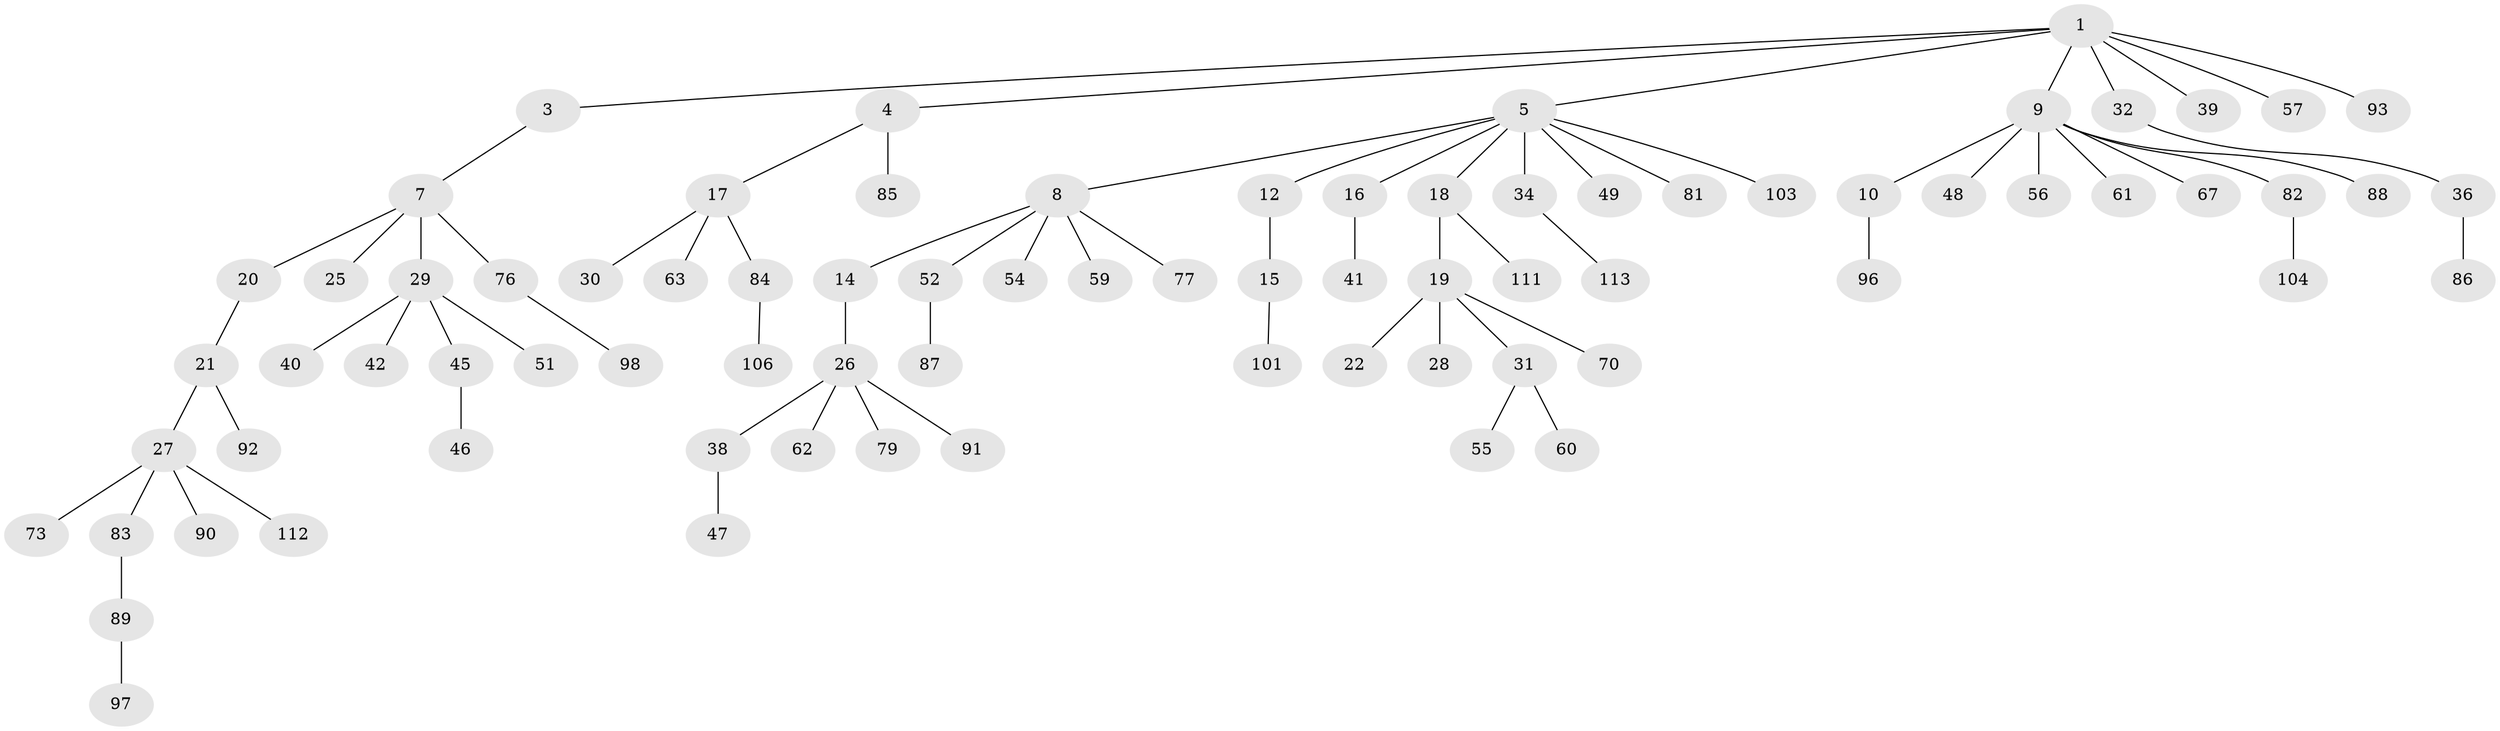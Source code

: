 // Generated by graph-tools (version 1.1) at 2025/52/02/27/25 19:52:13]
// undirected, 78 vertices, 77 edges
graph export_dot {
graph [start="1"]
  node [color=gray90,style=filled];
  1 [super="+2"];
  3 [super="+65"];
  4 [super="+6"];
  5 [super="+11"];
  7 [super="+72"];
  8 [super="+13"];
  9 [super="+37"];
  10;
  12;
  14 [super="+23"];
  15 [super="+24"];
  16 [super="+102"];
  17;
  18 [super="+66"];
  19 [super="+35"];
  20;
  21;
  22;
  25 [super="+107"];
  26 [super="+58"];
  27 [super="+53"];
  28;
  29 [super="+33"];
  30;
  31 [super="+69"];
  32;
  34 [super="+43"];
  36 [super="+78"];
  38 [super="+95"];
  39;
  40 [super="+44"];
  41 [super="+50"];
  42;
  45;
  46;
  47;
  48;
  49 [super="+108"];
  51 [super="+75"];
  52 [super="+68"];
  54 [super="+109"];
  55 [super="+74"];
  56;
  57 [super="+64"];
  59 [super="+110"];
  60 [super="+71"];
  61;
  62;
  63;
  67;
  70;
  73;
  76 [super="+80"];
  77;
  79;
  81;
  82;
  83;
  84;
  85;
  86 [super="+105"];
  87;
  88;
  89;
  90 [super="+94"];
  91 [super="+100"];
  92;
  93;
  96;
  97;
  98 [super="+99"];
  101;
  103;
  104;
  106;
  111;
  112;
  113;
  1 -- 3;
  1 -- 5;
  1 -- 9;
  1 -- 57;
  1 -- 32;
  1 -- 4;
  1 -- 39;
  1 -- 93;
  3 -- 7;
  4 -- 85;
  4 -- 17;
  5 -- 8;
  5 -- 18;
  5 -- 34;
  5 -- 49;
  5 -- 81;
  5 -- 16;
  5 -- 12;
  5 -- 103;
  7 -- 20;
  7 -- 25;
  7 -- 29;
  7 -- 76;
  8 -- 14;
  8 -- 59;
  8 -- 52;
  8 -- 77;
  8 -- 54;
  9 -- 10;
  9 -- 48;
  9 -- 56;
  9 -- 88;
  9 -- 82;
  9 -- 67;
  9 -- 61;
  10 -- 96;
  12 -- 15;
  14 -- 26;
  15 -- 101;
  16 -- 41;
  17 -- 30;
  17 -- 63;
  17 -- 84;
  18 -- 19;
  18 -- 111;
  19 -- 22;
  19 -- 28;
  19 -- 31;
  19 -- 70;
  20 -- 21;
  21 -- 27;
  21 -- 92;
  26 -- 38;
  26 -- 62;
  26 -- 91;
  26 -- 79;
  27 -- 73;
  27 -- 112;
  27 -- 83;
  27 -- 90;
  29 -- 40;
  29 -- 51;
  29 -- 42;
  29 -- 45;
  31 -- 55;
  31 -- 60;
  32 -- 36;
  34 -- 113;
  36 -- 86;
  38 -- 47;
  45 -- 46;
  52 -- 87;
  76 -- 98;
  82 -- 104;
  83 -- 89;
  84 -- 106;
  89 -- 97;
}
